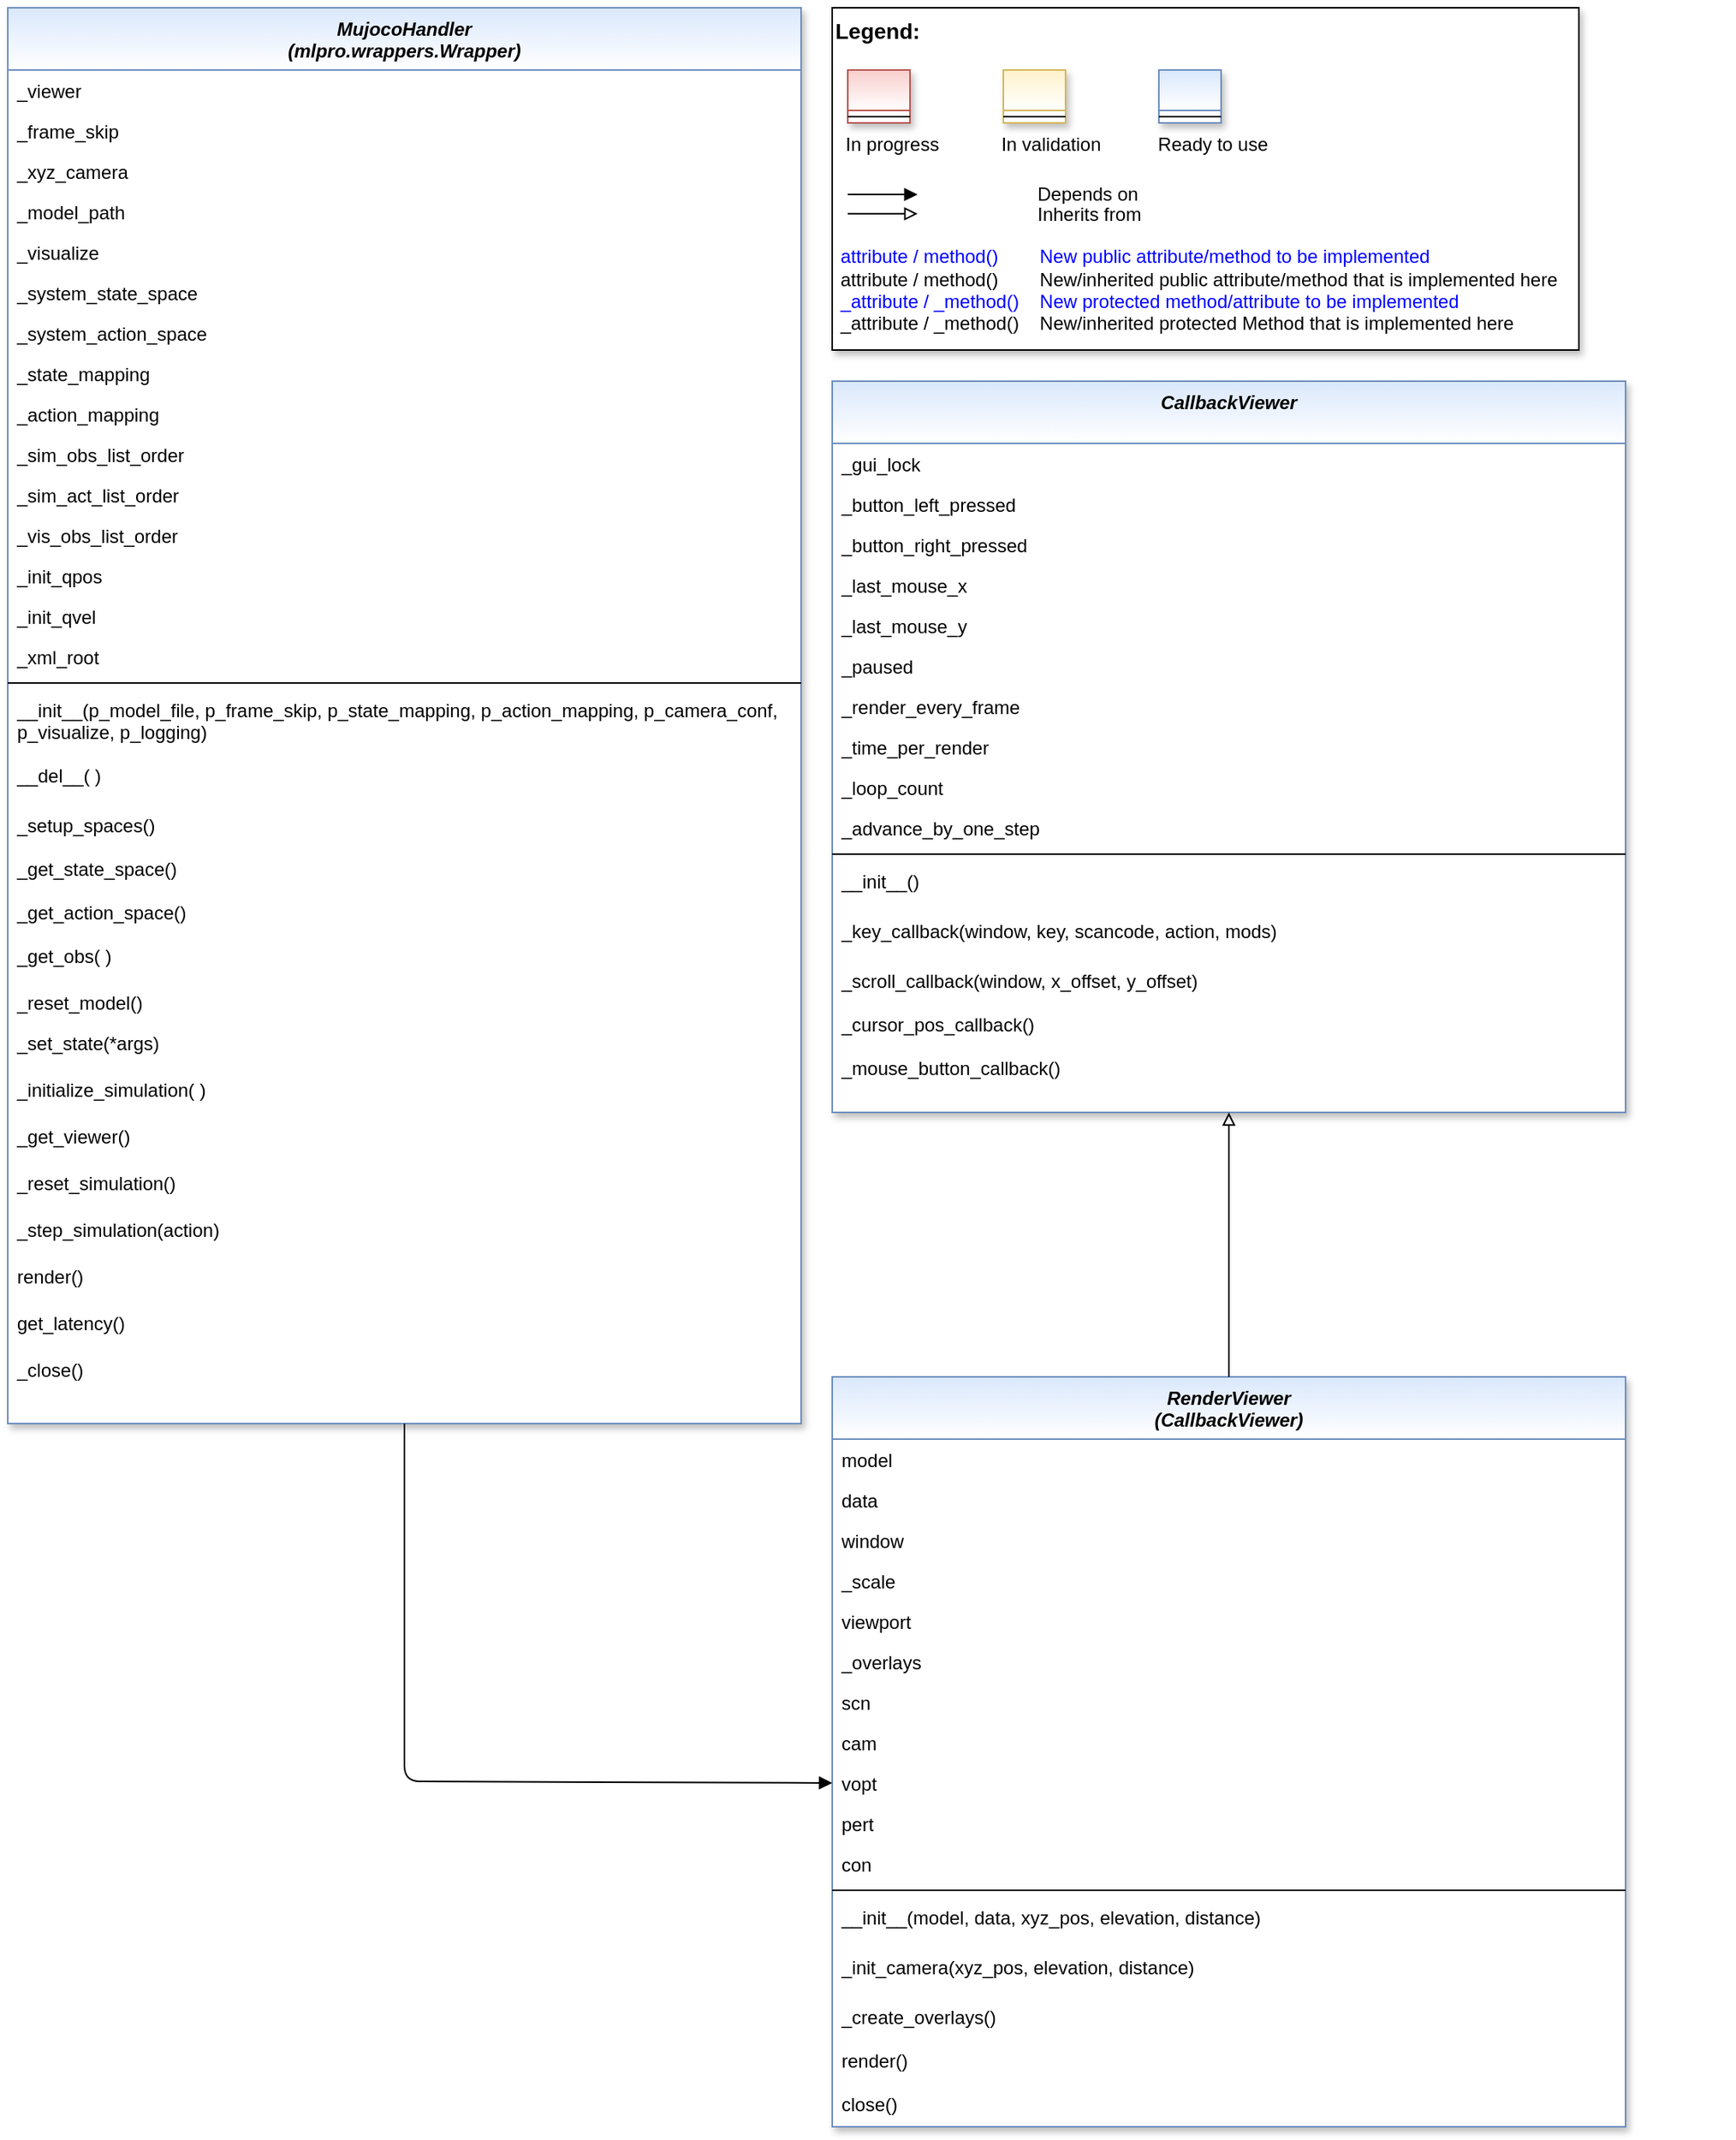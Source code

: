 <mxfile version="24.2.5" type="device">
  <diagram id="C5RBs43oDa-KdzZeNtuy" name="Page-1">
    <mxGraphModel dx="1434" dy="956" grid="1" gridSize="10" guides="1" tooltips="1" connect="1" arrows="1" fold="1" page="1" pageScale="1" pageWidth="2336" pageHeight="1654" math="0" shadow="0">
      <root>
        <mxCell id="WIyWlLk6GJQsqaUBKTNV-0" />
        <mxCell id="WIyWlLk6GJQsqaUBKTNV-1" parent="WIyWlLk6GJQsqaUBKTNV-0" />
        <mxCell id="4z1ZA7iLyQSW-nbc1bQL-4" value="" style="group" parent="WIyWlLk6GJQsqaUBKTNV-1" vertex="1" connectable="0">
          <mxGeometry x="570" y="40" width="580" height="1210" as="geometry" />
        </mxCell>
        <mxCell id="4z1ZA7iLyQSW-nbc1bQL-5" value="&lt;font color=&quot;#000000&quot; size=&quot;1&quot;&gt;&lt;b style=&quot;font-size: 14px&quot;&gt;Legend:&lt;br&gt;&lt;/b&gt;&lt;/font&gt;&lt;br&gt;&lt;br&gt;&lt;br&gt;&lt;font color=&quot;#0000ff&quot; style=&quot;font-size: 6px&quot;&gt;&lt;br&gt;&lt;/font&gt;&lt;span style=&quot;color: rgb(0 , 0 , 0)&quot;&gt;&lt;font style=&quot;font-size: 4px&quot;&gt;&amp;nbsp; &amp;nbsp;&lt;/font&gt;&amp;nbsp;In progress&amp;nbsp; &amp;nbsp; &amp;nbsp; &amp;nbsp; &amp;nbsp; &amp;nbsp; In validation&amp;nbsp; &amp;nbsp; &amp;nbsp; &amp;nbsp; &amp;nbsp; &amp;nbsp;Ready to use&lt;/span&gt;&lt;font color=&quot;#000000&quot;&gt;&amp;nbsp;&lt;br&gt;&lt;/font&gt;&lt;font color=&quot;#0000ff&quot;&gt;&lt;br&gt;&lt;br&gt;&lt;br&gt;&lt;br&gt;&amp;nbsp;attribute / method()&amp;nbsp; &amp;nbsp; &amp;nbsp; &amp;nbsp; New public attribute/method to be implemented&lt;/font&gt;&lt;br&gt;&lt;font color=&quot;#000000&quot;&gt;&amp;nbsp;&lt;/font&gt;&lt;font color=&quot;#000000&quot;&gt;attribute / method()&lt;span&gt;&#x9;&lt;/span&gt;&amp;nbsp; &amp;nbsp; &amp;nbsp; &amp;nbsp;New/inherited public attribute/method that is implemented here&lt;br&gt;&lt;/font&gt;&lt;font color=&quot;#0000ff&quot;&gt;&amp;nbsp;_attribute /&amp;nbsp;&lt;/font&gt;&lt;font color=&quot;#0000ff&quot;&gt;_method()&amp;nbsp; &amp;nbsp; New protected method/attribute to be implemented&lt;/font&gt;&lt;br&gt;&lt;font color=&quot;#000000&quot;&gt;&amp;nbsp;_attribute / _method()&amp;nbsp; &amp;nbsp; New/inherited protected Method that is implemented here&lt;br&gt;&lt;/font&gt;&lt;font color=&quot;#000000&quot;&gt;&lt;br&gt;&lt;br&gt;&lt;br&gt;&lt;br&gt;&lt;br&gt;&lt;/font&gt;" style="text;html=1;align=left;verticalAlign=top;whiteSpace=wrap;rounded=0;fontColor=#006600;strokeColor=#000000;shadow=1;fillColor=#ffffff;" parent="4z1ZA7iLyQSW-nbc1bQL-4" vertex="1">
          <mxGeometry width="480" height="220" as="geometry" />
        </mxCell>
        <mxCell id="4z1ZA7iLyQSW-nbc1bQL-6" value="Depends on" style="endArrow=block;html=1;labelPosition=right;verticalLabelPosition=middle;align=left;verticalAlign=middle;endFill=1;fontSize=12;" parent="4z1ZA7iLyQSW-nbc1bQL-4" edge="1">
          <mxGeometry x="-1590" y="-2180" width="50" height="50" as="geometry">
            <mxPoint x="10.0" y="120.003" as="sourcePoint" />
            <mxPoint x="54.848" y="120.003" as="targetPoint" />
            <mxPoint x="98" as="offset" />
            <Array as="points">
              <mxPoint x="30" y="120" />
            </Array>
          </mxGeometry>
        </mxCell>
        <mxCell id="4z1ZA7iLyQSW-nbc1bQL-7" value="Inherits from" style="endArrow=block;html=1;labelPosition=right;verticalLabelPosition=middle;align=left;verticalAlign=middle;endFill=0;fontSize=12;" parent="4z1ZA7iLyQSW-nbc1bQL-4" edge="1">
          <mxGeometry x="-1590" y="-2180" width="50" height="50" as="geometry">
            <mxPoint x="10.0" y="132.385" as="sourcePoint" />
            <mxPoint x="54.848" y="132.385" as="targetPoint" />
            <mxPoint x="98" y="1" as="offset" />
          </mxGeometry>
        </mxCell>
        <mxCell id="4z1ZA7iLyQSW-nbc1bQL-8" value="" style="swimlane;fontStyle=3;align=center;verticalAlign=top;childLayout=stackLayout;horizontal=1;startSize=26;horizontalStack=0;resizeParent=1;resizeLast=0;collapsible=1;marginBottom=0;rounded=0;shadow=1;strokeWidth=1;fillColor=#f8cecc;strokeColor=#b85450;gradientColor=#ffffff;swimlaneFillColor=#ffffff;" parent="4z1ZA7iLyQSW-nbc1bQL-4" vertex="1">
          <mxGeometry x="10" y="40" width="40" height="34" as="geometry">
            <mxRectangle x="230" y="140" width="160" height="26" as="alternateBounds" />
          </mxGeometry>
        </mxCell>
        <mxCell id="4z1ZA7iLyQSW-nbc1bQL-9" value="" style="line;html=1;strokeWidth=1;align=left;verticalAlign=middle;spacingTop=-1;spacingLeft=3;spacingRight=3;rotatable=0;labelPosition=right;points=[];portConstraint=eastwest;" parent="4z1ZA7iLyQSW-nbc1bQL-8" vertex="1">
          <mxGeometry y="26" width="40" height="8" as="geometry" />
        </mxCell>
        <mxCell id="4z1ZA7iLyQSW-nbc1bQL-10" value="" style="swimlane;fontStyle=3;align=center;verticalAlign=top;childLayout=stackLayout;horizontal=1;startSize=26;horizontalStack=0;resizeParent=1;resizeLast=0;collapsible=1;marginBottom=0;rounded=0;shadow=1;strokeWidth=1;fillColor=#fff2cc;strokeColor=#d6b656;gradientColor=#ffffff;swimlaneFillColor=#ffffff;" parent="4z1ZA7iLyQSW-nbc1bQL-4" vertex="1">
          <mxGeometry x="110" y="40" width="40" height="34" as="geometry">
            <mxRectangle x="230" y="140" width="160" height="26" as="alternateBounds" />
          </mxGeometry>
        </mxCell>
        <mxCell id="4z1ZA7iLyQSW-nbc1bQL-11" value="" style="line;html=1;strokeWidth=1;align=left;verticalAlign=middle;spacingTop=-1;spacingLeft=3;spacingRight=3;rotatable=0;labelPosition=right;points=[];portConstraint=eastwest;" parent="4z1ZA7iLyQSW-nbc1bQL-10" vertex="1">
          <mxGeometry y="26" width="40" height="8" as="geometry" />
        </mxCell>
        <mxCell id="4z1ZA7iLyQSW-nbc1bQL-12" value="" style="swimlane;fontStyle=3;align=center;verticalAlign=top;childLayout=stackLayout;horizontal=1;startSize=26;horizontalStack=0;resizeParent=1;resizeLast=0;collapsible=1;marginBottom=0;rounded=0;shadow=1;strokeWidth=1;fillColor=#dae8fc;strokeColor=#6c8ebf;gradientColor=#ffffff;swimlaneFillColor=#ffffff;" parent="4z1ZA7iLyQSW-nbc1bQL-4" vertex="1">
          <mxGeometry x="210" y="40" width="40" height="34" as="geometry">
            <mxRectangle x="230" y="140" width="160" height="26" as="alternateBounds" />
          </mxGeometry>
        </mxCell>
        <mxCell id="4z1ZA7iLyQSW-nbc1bQL-13" value="" style="line;html=1;strokeWidth=1;align=left;verticalAlign=middle;spacingTop=-1;spacingLeft=3;spacingRight=3;rotatable=0;labelPosition=right;points=[];portConstraint=eastwest;" parent="4z1ZA7iLyQSW-nbc1bQL-12" vertex="1">
          <mxGeometry y="26" width="40" height="8" as="geometry" />
        </mxCell>
        <mxCell id="g6Ti5dY4JurEEVjc2-iP-4" value="CallbackViewer" style="swimlane;fontStyle=3;align=center;verticalAlign=top;childLayout=stackLayout;horizontal=1;startSize=40;horizontalStack=0;resizeParent=1;resizeLast=0;collapsible=1;marginBottom=0;rounded=0;shadow=1;strokeWidth=1;fillColor=#dae8fc;strokeColor=#6c8ebf;gradientColor=#ffffff;swimlaneFillColor=#ffffff;" parent="4z1ZA7iLyQSW-nbc1bQL-4" vertex="1">
          <mxGeometry y="240" width="510" height="470" as="geometry">
            <mxRectangle x="230" y="140" width="160" height="26" as="alternateBounds" />
          </mxGeometry>
        </mxCell>
        <mxCell id="g6Ti5dY4JurEEVjc2-iP-5" value="_gui_lock" style="text;align=left;verticalAlign=top;spacingLeft=4;spacingRight=4;overflow=hidden;rotatable=0;points=[[0,0.5],[1,0.5]];portConstraint=eastwest;" parent="g6Ti5dY4JurEEVjc2-iP-4" vertex="1">
          <mxGeometry y="40" width="510" height="26" as="geometry" />
        </mxCell>
        <mxCell id="g6Ti5dY4JurEEVjc2-iP-6" value="_button_left_pressed" style="text;align=left;verticalAlign=top;spacingLeft=4;spacingRight=4;overflow=hidden;rotatable=0;points=[[0,0.5],[1,0.5]];portConstraint=eastwest;" parent="g6Ti5dY4JurEEVjc2-iP-4" vertex="1">
          <mxGeometry y="66" width="510" height="26" as="geometry" />
        </mxCell>
        <mxCell id="g6Ti5dY4JurEEVjc2-iP-7" value="_button_right_pressed" style="text;align=left;verticalAlign=top;spacingLeft=4;spacingRight=4;overflow=hidden;rotatable=0;points=[[0,0.5],[1,0.5]];portConstraint=eastwest;" parent="g6Ti5dY4JurEEVjc2-iP-4" vertex="1">
          <mxGeometry y="92" width="510" height="26" as="geometry" />
        </mxCell>
        <mxCell id="g6Ti5dY4JurEEVjc2-iP-8" value="_last_mouse_x" style="text;align=left;verticalAlign=top;spacingLeft=4;spacingRight=4;overflow=hidden;rotatable=0;points=[[0,0.5],[1,0.5]];portConstraint=eastwest;" parent="g6Ti5dY4JurEEVjc2-iP-4" vertex="1">
          <mxGeometry y="118" width="510" height="26" as="geometry" />
        </mxCell>
        <mxCell id="g6Ti5dY4JurEEVjc2-iP-9" value="_last_mouse_y" style="text;align=left;verticalAlign=top;spacingLeft=4;spacingRight=4;overflow=hidden;rotatable=0;points=[[0,0.5],[1,0.5]];portConstraint=eastwest;" parent="g6Ti5dY4JurEEVjc2-iP-4" vertex="1">
          <mxGeometry y="144" width="510" height="26" as="geometry" />
        </mxCell>
        <mxCell id="g6Ti5dY4JurEEVjc2-iP-10" value="_paused" style="text;align=left;verticalAlign=top;spacingLeft=4;spacingRight=4;overflow=hidden;rotatable=0;points=[[0,0.5],[1,0.5]];portConstraint=eastwest;" parent="g6Ti5dY4JurEEVjc2-iP-4" vertex="1">
          <mxGeometry y="170" width="510" height="26" as="geometry" />
        </mxCell>
        <mxCell id="g6Ti5dY4JurEEVjc2-iP-11" value="_render_every_frame" style="text;align=left;verticalAlign=top;spacingLeft=4;spacingRight=4;overflow=hidden;rotatable=0;points=[[0,0.5],[1,0.5]];portConstraint=eastwest;" parent="g6Ti5dY4JurEEVjc2-iP-4" vertex="1">
          <mxGeometry y="196" width="510" height="26" as="geometry" />
        </mxCell>
        <mxCell id="g6Ti5dY4JurEEVjc2-iP-12" value="_time_per_render" style="text;align=left;verticalAlign=top;spacingLeft=4;spacingRight=4;overflow=hidden;rotatable=0;points=[[0,0.5],[1,0.5]];portConstraint=eastwest;" parent="g6Ti5dY4JurEEVjc2-iP-4" vertex="1">
          <mxGeometry y="222" width="510" height="26" as="geometry" />
        </mxCell>
        <mxCell id="g6Ti5dY4JurEEVjc2-iP-13" value="_loop_count" style="text;align=left;verticalAlign=top;spacingLeft=4;spacingRight=4;overflow=hidden;rotatable=0;points=[[0,0.5],[1,0.5]];portConstraint=eastwest;" parent="g6Ti5dY4JurEEVjc2-iP-4" vertex="1">
          <mxGeometry y="248" width="510" height="26" as="geometry" />
        </mxCell>
        <mxCell id="g6Ti5dY4JurEEVjc2-iP-14" value="_advance_by_one_step" style="text;align=left;verticalAlign=top;spacingLeft=4;spacingRight=4;overflow=hidden;rotatable=0;points=[[0,0.5],[1,0.5]];portConstraint=eastwest;" parent="g6Ti5dY4JurEEVjc2-iP-4" vertex="1">
          <mxGeometry y="274" width="510" height="26" as="geometry" />
        </mxCell>
        <mxCell id="g6Ti5dY4JurEEVjc2-iP-20" value="" style="line;html=1;strokeWidth=1;align=left;verticalAlign=middle;spacingTop=-1;spacingLeft=3;spacingRight=3;rotatable=0;labelPosition=right;points=[];portConstraint=eastwest;" parent="g6Ti5dY4JurEEVjc2-iP-4" vertex="1">
          <mxGeometry y="300" width="510" height="8" as="geometry" />
        </mxCell>
        <mxCell id="g6Ti5dY4JurEEVjc2-iP-21" value="__init__()" style="text;align=left;verticalAlign=top;spacingLeft=4;spacingRight=4;overflow=hidden;rotatable=0;points=[[0,0.5],[1,0.5]];portConstraint=eastwest;" parent="g6Ti5dY4JurEEVjc2-iP-4" vertex="1">
          <mxGeometry y="308" width="510" height="32" as="geometry" />
        </mxCell>
        <mxCell id="g6Ti5dY4JurEEVjc2-iP-22" value="_key_callback(window, key, scancode, action, mods)" style="text;align=left;verticalAlign=top;spacingLeft=4;spacingRight=4;overflow=hidden;rotatable=0;points=[[0,0.5],[1,0.5]];portConstraint=eastwest;" parent="g6Ti5dY4JurEEVjc2-iP-4" vertex="1">
          <mxGeometry y="340" width="510" height="32" as="geometry" />
        </mxCell>
        <mxCell id="g6Ti5dY4JurEEVjc2-iP-23" value="_scroll_callback(window, x_offset, y_offset)" style="text;align=left;verticalAlign=top;spacingLeft=4;spacingRight=4;overflow=hidden;rotatable=0;points=[[0,0.5],[1,0.5]];portConstraint=eastwest;" parent="g6Ti5dY4JurEEVjc2-iP-4" vertex="1">
          <mxGeometry y="372" width="510" height="28" as="geometry" />
        </mxCell>
        <mxCell id="g6Ti5dY4JurEEVjc2-iP-24" value="_cursor_pos_callback()" style="text;align=left;verticalAlign=top;spacingLeft=4;spacingRight=4;overflow=hidden;rotatable=0;points=[[0,0.5],[1,0.5]];portConstraint=eastwest;" parent="g6Ti5dY4JurEEVjc2-iP-4" vertex="1">
          <mxGeometry y="400" width="510" height="28" as="geometry" />
        </mxCell>
        <mxCell id="g6Ti5dY4JurEEVjc2-iP-25" value="_mouse_button_callback()" style="text;align=left;verticalAlign=top;spacingLeft=4;spacingRight=4;overflow=hidden;rotatable=0;points=[[0,0.5],[1,0.5]];portConstraint=eastwest;" parent="g6Ti5dY4JurEEVjc2-iP-4" vertex="1">
          <mxGeometry y="428" width="510" height="28" as="geometry" />
        </mxCell>
        <mxCell id="g6Ti5dY4JurEEVjc2-iP-36" value="RenderViewer&#xa;(CallbackViewer)" style="swimlane;fontStyle=3;align=center;verticalAlign=top;childLayout=stackLayout;horizontal=1;startSize=40;horizontalStack=0;resizeParent=1;resizeLast=0;collapsible=1;marginBottom=0;rounded=0;shadow=1;strokeWidth=1;fillColor=#dae8fc;strokeColor=#6c8ebf;gradientColor=#ffffff;swimlaneFillColor=#ffffff;" parent="4z1ZA7iLyQSW-nbc1bQL-4" vertex="1">
          <mxGeometry y="880" width="510" height="482" as="geometry">
            <mxRectangle x="230" y="140" width="160" height="26" as="alternateBounds" />
          </mxGeometry>
        </mxCell>
        <mxCell id="g6Ti5dY4JurEEVjc2-iP-37" value="model" style="text;align=left;verticalAlign=top;spacingLeft=4;spacingRight=4;overflow=hidden;rotatable=0;points=[[0,0.5],[1,0.5]];portConstraint=eastwest;" parent="g6Ti5dY4JurEEVjc2-iP-36" vertex="1">
          <mxGeometry y="40" width="510" height="26" as="geometry" />
        </mxCell>
        <mxCell id="g6Ti5dY4JurEEVjc2-iP-38" value="data" style="text;align=left;verticalAlign=top;spacingLeft=4;spacingRight=4;overflow=hidden;rotatable=0;points=[[0,0.5],[1,0.5]];portConstraint=eastwest;" parent="g6Ti5dY4JurEEVjc2-iP-36" vertex="1">
          <mxGeometry y="66" width="510" height="26" as="geometry" />
        </mxCell>
        <mxCell id="g6Ti5dY4JurEEVjc2-iP-39" value="window" style="text;align=left;verticalAlign=top;spacingLeft=4;spacingRight=4;overflow=hidden;rotatable=0;points=[[0,0.5],[1,0.5]];portConstraint=eastwest;" parent="g6Ti5dY4JurEEVjc2-iP-36" vertex="1">
          <mxGeometry y="92" width="510" height="26" as="geometry" />
        </mxCell>
        <mxCell id="g6Ti5dY4JurEEVjc2-iP-40" value="_scale" style="text;align=left;verticalAlign=top;spacingLeft=4;spacingRight=4;overflow=hidden;rotatable=0;points=[[0,0.5],[1,0.5]];portConstraint=eastwest;" parent="g6Ti5dY4JurEEVjc2-iP-36" vertex="1">
          <mxGeometry y="118" width="510" height="26" as="geometry" />
        </mxCell>
        <mxCell id="g6Ti5dY4JurEEVjc2-iP-41" value="viewport" style="text;align=left;verticalAlign=top;spacingLeft=4;spacingRight=4;overflow=hidden;rotatable=0;points=[[0,0.5],[1,0.5]];portConstraint=eastwest;" parent="g6Ti5dY4JurEEVjc2-iP-36" vertex="1">
          <mxGeometry y="144" width="510" height="26" as="geometry" />
        </mxCell>
        <mxCell id="g6Ti5dY4JurEEVjc2-iP-42" value="_overlays" style="text;align=left;verticalAlign=top;spacingLeft=4;spacingRight=4;overflow=hidden;rotatable=0;points=[[0,0.5],[1,0.5]];portConstraint=eastwest;" parent="g6Ti5dY4JurEEVjc2-iP-36" vertex="1">
          <mxGeometry y="170" width="510" height="26" as="geometry" />
        </mxCell>
        <mxCell id="g6Ti5dY4JurEEVjc2-iP-43" value="scn" style="text;align=left;verticalAlign=top;spacingLeft=4;spacingRight=4;overflow=hidden;rotatable=0;points=[[0,0.5],[1,0.5]];portConstraint=eastwest;" parent="g6Ti5dY4JurEEVjc2-iP-36" vertex="1">
          <mxGeometry y="196" width="510" height="26" as="geometry" />
        </mxCell>
        <mxCell id="g6Ti5dY4JurEEVjc2-iP-44" value="cam" style="text;align=left;verticalAlign=top;spacingLeft=4;spacingRight=4;overflow=hidden;rotatable=0;points=[[0,0.5],[1,0.5]];portConstraint=eastwest;" parent="g6Ti5dY4JurEEVjc2-iP-36" vertex="1">
          <mxGeometry y="222" width="510" height="26" as="geometry" />
        </mxCell>
        <mxCell id="g6Ti5dY4JurEEVjc2-iP-45" value="vopt" style="text;align=left;verticalAlign=top;spacingLeft=4;spacingRight=4;overflow=hidden;rotatable=0;points=[[0,0.5],[1,0.5]];portConstraint=eastwest;" parent="g6Ti5dY4JurEEVjc2-iP-36" vertex="1">
          <mxGeometry y="248" width="510" height="26" as="geometry" />
        </mxCell>
        <mxCell id="g6Ti5dY4JurEEVjc2-iP-46" value="pert" style="text;align=left;verticalAlign=top;spacingLeft=4;spacingRight=4;overflow=hidden;rotatable=0;points=[[0,0.5],[1,0.5]];portConstraint=eastwest;" parent="g6Ti5dY4JurEEVjc2-iP-36" vertex="1">
          <mxGeometry y="274" width="510" height="26" as="geometry" />
        </mxCell>
        <mxCell id="g6Ti5dY4JurEEVjc2-iP-56" value="con" style="text;align=left;verticalAlign=top;spacingLeft=4;spacingRight=4;overflow=hidden;rotatable=0;points=[[0,0.5],[1,0.5]];portConstraint=eastwest;" parent="g6Ti5dY4JurEEVjc2-iP-36" vertex="1">
          <mxGeometry y="300" width="510" height="26" as="geometry" />
        </mxCell>
        <mxCell id="g6Ti5dY4JurEEVjc2-iP-47" value="" style="line;html=1;strokeWidth=1;align=left;verticalAlign=middle;spacingTop=-1;spacingLeft=3;spacingRight=3;rotatable=0;labelPosition=right;points=[];portConstraint=eastwest;" parent="g6Ti5dY4JurEEVjc2-iP-36" vertex="1">
          <mxGeometry y="326" width="510" height="8" as="geometry" />
        </mxCell>
        <mxCell id="g6Ti5dY4JurEEVjc2-iP-48" value="__init__(model, data, xyz_pos, elevation, distance)" style="text;align=left;verticalAlign=top;spacingLeft=4;spacingRight=4;overflow=hidden;rotatable=0;points=[[0,0.5],[1,0.5]];portConstraint=eastwest;" parent="g6Ti5dY4JurEEVjc2-iP-36" vertex="1">
          <mxGeometry y="334" width="510" height="32" as="geometry" />
        </mxCell>
        <mxCell id="g6Ti5dY4JurEEVjc2-iP-49" value="_init_camera(xyz_pos, elevation, distance)" style="text;align=left;verticalAlign=top;spacingLeft=4;spacingRight=4;overflow=hidden;rotatable=0;points=[[0,0.5],[1,0.5]];portConstraint=eastwest;" parent="g6Ti5dY4JurEEVjc2-iP-36" vertex="1">
          <mxGeometry y="366" width="510" height="32" as="geometry" />
        </mxCell>
        <mxCell id="g6Ti5dY4JurEEVjc2-iP-50" value="_create_overlays()" style="text;align=left;verticalAlign=top;spacingLeft=4;spacingRight=4;overflow=hidden;rotatable=0;points=[[0,0.5],[1,0.5]];portConstraint=eastwest;" parent="g6Ti5dY4JurEEVjc2-iP-36" vertex="1">
          <mxGeometry y="398" width="510" height="28" as="geometry" />
        </mxCell>
        <mxCell id="g6Ti5dY4JurEEVjc2-iP-51" value="render()" style="text;align=left;verticalAlign=top;spacingLeft=4;spacingRight=4;overflow=hidden;rotatable=0;points=[[0,0.5],[1,0.5]];portConstraint=eastwest;" parent="g6Ti5dY4JurEEVjc2-iP-36" vertex="1">
          <mxGeometry y="426" width="510" height="28" as="geometry" />
        </mxCell>
        <mxCell id="g6Ti5dY4JurEEVjc2-iP-52" value="close()" style="text;align=left;verticalAlign=top;spacingLeft=4;spacingRight=4;overflow=hidden;rotatable=0;points=[[0,0.5],[1,0.5]];portConstraint=eastwest;" parent="g6Ti5dY4JurEEVjc2-iP-36" vertex="1">
          <mxGeometry y="454" width="510" height="28" as="geometry" />
        </mxCell>
        <mxCell id="g6Ti5dY4JurEEVjc2-iP-53" value="" style="endArrow=block;html=1;labelPosition=right;verticalLabelPosition=middle;align=left;verticalAlign=middle;endFill=0;fontSize=12;exitX=0.5;exitY=0;exitDx=0;exitDy=0;entryX=0.5;entryY=1;entryDx=0;entryDy=0;" parent="4z1ZA7iLyQSW-nbc1bQL-4" source="g6Ti5dY4JurEEVjc2-iP-36" target="g6Ti5dY4JurEEVjc2-iP-4" edge="1">
          <mxGeometry x="-2110" y="-1672.38" width="50" height="50" as="geometry">
            <mxPoint x="60.0" y="680.005" as="sourcePoint" />
            <mxPoint x="104.848" y="680.005" as="targetPoint" />
            <mxPoint x="98" y="1" as="offset" />
          </mxGeometry>
        </mxCell>
        <mxCell id="8Bql8sEZpNtFhGfMVDqr-1" value="MujocoHandler&#xa;(mlpro.wrappers.Wrapper)" style="swimlane;fontStyle=3;align=center;verticalAlign=top;childLayout=stackLayout;horizontal=1;startSize=40;horizontalStack=0;resizeParent=1;resizeLast=0;collapsible=1;marginBottom=0;rounded=0;shadow=1;strokeWidth=1;fillColor=#dae8fc;strokeColor=#6c8ebf;gradientColor=#ffffff;swimlaneFillColor=#ffffff;" parent="WIyWlLk6GJQsqaUBKTNV-1" vertex="1">
          <mxGeometry x="40" y="40" width="510" height="910" as="geometry">
            <mxRectangle x="230" y="140" width="160" height="26" as="alternateBounds" />
          </mxGeometry>
        </mxCell>
        <mxCell id="8Bql8sEZpNtFhGfMVDqr-2" value="_viewer" style="text;align=left;verticalAlign=top;spacingLeft=4;spacingRight=4;overflow=hidden;rotatable=0;points=[[0,0.5],[1,0.5]];portConstraint=eastwest;" parent="8Bql8sEZpNtFhGfMVDqr-1" vertex="1">
          <mxGeometry y="40" width="510" height="26" as="geometry" />
        </mxCell>
        <mxCell id="8Bql8sEZpNtFhGfMVDqr-30" value="_frame_skip" style="text;align=left;verticalAlign=top;spacingLeft=4;spacingRight=4;overflow=hidden;rotatable=0;points=[[0,0.5],[1,0.5]];portConstraint=eastwest;" parent="8Bql8sEZpNtFhGfMVDqr-1" vertex="1">
          <mxGeometry y="66" width="510" height="26" as="geometry" />
        </mxCell>
        <mxCell id="8Bql8sEZpNtFhGfMVDqr-36" value="_xyz_camera" style="text;align=left;verticalAlign=top;spacingLeft=4;spacingRight=4;overflow=hidden;rotatable=0;points=[[0,0.5],[1,0.5]];portConstraint=eastwest;" parent="8Bql8sEZpNtFhGfMVDqr-1" vertex="1">
          <mxGeometry y="92" width="510" height="26" as="geometry" />
        </mxCell>
        <mxCell id="8Bql8sEZpNtFhGfMVDqr-35" value="_model_path" style="text;align=left;verticalAlign=top;spacingLeft=4;spacingRight=4;overflow=hidden;rotatable=0;points=[[0,0.5],[1,0.5]];portConstraint=eastwest;" parent="8Bql8sEZpNtFhGfMVDqr-1" vertex="1">
          <mxGeometry y="118" width="510" height="26" as="geometry" />
        </mxCell>
        <mxCell id="8Bql8sEZpNtFhGfMVDqr-31" value="_visualize" style="text;align=left;verticalAlign=top;spacingLeft=4;spacingRight=4;overflow=hidden;rotatable=0;points=[[0,0.5],[1,0.5]];portConstraint=eastwest;" parent="8Bql8sEZpNtFhGfMVDqr-1" vertex="1">
          <mxGeometry y="144" width="510" height="26" as="geometry" />
        </mxCell>
        <mxCell id="8Bql8sEZpNtFhGfMVDqr-34" value="_system_state_space" style="text;align=left;verticalAlign=top;spacingLeft=4;spacingRight=4;overflow=hidden;rotatable=0;points=[[0,0.5],[1,0.5]];portConstraint=eastwest;" parent="8Bql8sEZpNtFhGfMVDqr-1" vertex="1">
          <mxGeometry y="170" width="510" height="26" as="geometry" />
        </mxCell>
        <mxCell id="o2j4AXCc3QXGywzKQ94P-0" value="_system_action_space" style="text;align=left;verticalAlign=top;spacingLeft=4;spacingRight=4;overflow=hidden;rotatable=0;points=[[0,0.5],[1,0.5]];portConstraint=eastwest;" parent="8Bql8sEZpNtFhGfMVDqr-1" vertex="1">
          <mxGeometry y="196" width="510" height="26" as="geometry" />
        </mxCell>
        <mxCell id="8Bql8sEZpNtFhGfMVDqr-33" value="_state_mapping" style="text;align=left;verticalAlign=top;spacingLeft=4;spacingRight=4;overflow=hidden;rotatable=0;points=[[0,0.5],[1,0.5]];portConstraint=eastwest;" parent="8Bql8sEZpNtFhGfMVDqr-1" vertex="1">
          <mxGeometry y="222" width="510" height="26" as="geometry" />
        </mxCell>
        <mxCell id="o2j4AXCc3QXGywzKQ94P-1" value="_action_mapping" style="text;align=left;verticalAlign=top;spacingLeft=4;spacingRight=4;overflow=hidden;rotatable=0;points=[[0,0.5],[1,0.5]];portConstraint=eastwest;" parent="8Bql8sEZpNtFhGfMVDqr-1" vertex="1">
          <mxGeometry y="248" width="510" height="26" as="geometry" />
        </mxCell>
        <mxCell id="8Bql8sEZpNtFhGfMVDqr-40" value="_sim_obs_list_order" style="text;align=left;verticalAlign=top;spacingLeft=4;spacingRight=4;overflow=hidden;rotatable=0;points=[[0,0.5],[1,0.5]];portConstraint=eastwest;" parent="8Bql8sEZpNtFhGfMVDqr-1" vertex="1">
          <mxGeometry y="274" width="510" height="26" as="geometry" />
        </mxCell>
        <mxCell id="o2j4AXCc3QXGywzKQ94P-2" value="_sim_act_list_order" style="text;align=left;verticalAlign=top;spacingLeft=4;spacingRight=4;overflow=hidden;rotatable=0;points=[[0,0.5],[1,0.5]];portConstraint=eastwest;" parent="8Bql8sEZpNtFhGfMVDqr-1" vertex="1">
          <mxGeometry y="300" width="510" height="26" as="geometry" />
        </mxCell>
        <mxCell id="8Bql8sEZpNtFhGfMVDqr-39" value="_vis_obs_list_order" style="text;align=left;verticalAlign=top;spacingLeft=4;spacingRight=4;overflow=hidden;rotatable=0;points=[[0,0.5],[1,0.5]];portConstraint=eastwest;" parent="8Bql8sEZpNtFhGfMVDqr-1" vertex="1">
          <mxGeometry y="326" width="510" height="26" as="geometry" />
        </mxCell>
        <mxCell id="8Bql8sEZpNtFhGfMVDqr-38" value="_init_qpos" style="text;align=left;verticalAlign=top;spacingLeft=4;spacingRight=4;overflow=hidden;rotatable=0;points=[[0,0.5],[1,0.5]];portConstraint=eastwest;" parent="8Bql8sEZpNtFhGfMVDqr-1" vertex="1">
          <mxGeometry y="352" width="510" height="26" as="geometry" />
        </mxCell>
        <mxCell id="8Bql8sEZpNtFhGfMVDqr-37" value="_init_qvel" style="text;align=left;verticalAlign=top;spacingLeft=4;spacingRight=4;overflow=hidden;rotatable=0;points=[[0,0.5],[1,0.5]];portConstraint=eastwest;" parent="8Bql8sEZpNtFhGfMVDqr-1" vertex="1">
          <mxGeometry y="378" width="510" height="26" as="geometry" />
        </mxCell>
        <mxCell id="g6Ti5dY4JurEEVjc2-iP-3" value="_xml_root" style="text;align=left;verticalAlign=top;spacingLeft=4;spacingRight=4;overflow=hidden;rotatable=0;points=[[0,0.5],[1,0.5]];portConstraint=eastwest;" parent="8Bql8sEZpNtFhGfMVDqr-1" vertex="1">
          <mxGeometry y="404" width="510" height="26" as="geometry" />
        </mxCell>
        <mxCell id="8Bql8sEZpNtFhGfMVDqr-9" value="" style="line;html=1;strokeWidth=1;align=left;verticalAlign=middle;spacingTop=-1;spacingLeft=3;spacingRight=3;rotatable=0;labelPosition=right;points=[];portConstraint=eastwest;" parent="8Bql8sEZpNtFhGfMVDqr-1" vertex="1">
          <mxGeometry y="430" width="510" height="8" as="geometry" />
        </mxCell>
        <mxCell id="8Bql8sEZpNtFhGfMVDqr-27" value="__init__(p_model_file, p_frame_skip, p_state_mapping, p_action_mapping, p_camera_conf, &#xa;p_visualize, p_logging)" style="text;align=left;verticalAlign=top;spacingLeft=4;spacingRight=4;overflow=hidden;rotatable=0;points=[[0,0.5],[1,0.5]];portConstraint=eastwest;" parent="8Bql8sEZpNtFhGfMVDqr-1" vertex="1">
          <mxGeometry y="438" width="510" height="42" as="geometry" />
        </mxCell>
        <mxCell id="8Bql8sEZpNtFhGfMVDqr-12" value="__del__( )" style="text;align=left;verticalAlign=top;spacingLeft=4;spacingRight=4;overflow=hidden;rotatable=0;points=[[0,0.5],[1,0.5]];portConstraint=eastwest;" parent="8Bql8sEZpNtFhGfMVDqr-1" vertex="1">
          <mxGeometry y="480" width="510" height="32" as="geometry" />
        </mxCell>
        <mxCell id="g6Ti5dY4JurEEVjc2-iP-1" value="_setup_spaces()" style="text;align=left;verticalAlign=top;spacingLeft=4;spacingRight=4;overflow=hidden;rotatable=0;points=[[0,0.5],[1,0.5]];portConstraint=eastwest;" parent="8Bql8sEZpNtFhGfMVDqr-1" vertex="1">
          <mxGeometry y="512" width="510" height="28" as="geometry" />
        </mxCell>
        <mxCell id="g6Ti5dY4JurEEVjc2-iP-0" value="_get_state_space()" style="text;align=left;verticalAlign=top;spacingLeft=4;spacingRight=4;overflow=hidden;rotatable=0;points=[[0,0.5],[1,0.5]];portConstraint=eastwest;" parent="8Bql8sEZpNtFhGfMVDqr-1" vertex="1">
          <mxGeometry y="540" width="510" height="28" as="geometry" />
        </mxCell>
        <mxCell id="8Bql8sEZpNtFhGfMVDqr-22" value="_get_action_space()" style="text;align=left;verticalAlign=top;spacingLeft=4;spacingRight=4;overflow=hidden;rotatable=0;points=[[0,0.5],[1,0.5]];portConstraint=eastwest;" parent="8Bql8sEZpNtFhGfMVDqr-1" vertex="1">
          <mxGeometry y="568" width="510" height="28" as="geometry" />
        </mxCell>
        <mxCell id="8Bql8sEZpNtFhGfMVDqr-14" value="_get_obs( )" style="text;align=left;verticalAlign=top;spacingLeft=4;spacingRight=4;overflow=hidden;rotatable=0;points=[[0,0.5],[1,0.5]];portConstraint=eastwest;fontColor=#000000;" parent="8Bql8sEZpNtFhGfMVDqr-1" vertex="1">
          <mxGeometry y="596" width="510" height="30" as="geometry" />
        </mxCell>
        <mxCell id="8Bql8sEZpNtFhGfMVDqr-15" value="_reset_model()" style="text;align=left;verticalAlign=top;spacingLeft=4;spacingRight=4;overflow=hidden;rotatable=0;points=[[0,0.5],[1,0.5]];portConstraint=eastwest;fontColor=#000000;" parent="8Bql8sEZpNtFhGfMVDqr-1" vertex="1">
          <mxGeometry y="626" width="510" height="26" as="geometry" />
        </mxCell>
        <mxCell id="8Bql8sEZpNtFhGfMVDqr-25" value="_set_state(*args)" style="text;align=left;verticalAlign=top;spacingLeft=4;spacingRight=4;overflow=hidden;rotatable=0;points=[[0,0.5],[1,0.5]];portConstraint=eastwest;" parent="8Bql8sEZpNtFhGfMVDqr-1" vertex="1">
          <mxGeometry y="652" width="510" height="30" as="geometry" />
        </mxCell>
        <mxCell id="8Bql8sEZpNtFhGfMVDqr-18" value="_initialize_simulation( )" style="text;align=left;verticalAlign=top;spacingLeft=4;spacingRight=4;overflow=hidden;rotatable=0;points=[[0,0.5],[1,0.5]];portConstraint=eastwest;" parent="8Bql8sEZpNtFhGfMVDqr-1" vertex="1">
          <mxGeometry y="682" width="510" height="30" as="geometry" />
        </mxCell>
        <mxCell id="8Bql8sEZpNtFhGfMVDqr-17" value="_get_viewer()" style="text;align=left;verticalAlign=top;spacingLeft=4;spacingRight=4;overflow=hidden;rotatable=0;points=[[0,0.5],[1,0.5]];portConstraint=eastwest;" parent="8Bql8sEZpNtFhGfMVDqr-1" vertex="1">
          <mxGeometry y="712" width="510" height="30" as="geometry" />
        </mxCell>
        <mxCell id="8Bql8sEZpNtFhGfMVDqr-21" value="_reset_simulation()" style="text;align=left;verticalAlign=top;spacingLeft=4;spacingRight=4;overflow=hidden;rotatable=0;points=[[0,0.5],[1,0.5]];portConstraint=eastwest;" parent="8Bql8sEZpNtFhGfMVDqr-1" vertex="1">
          <mxGeometry y="742" width="510" height="30" as="geometry" />
        </mxCell>
        <mxCell id="8Bql8sEZpNtFhGfMVDqr-24" value="_step_simulation(action)" style="text;align=left;verticalAlign=top;spacingLeft=4;spacingRight=4;overflow=hidden;rotatable=0;points=[[0,0.5],[1,0.5]];portConstraint=eastwest;" parent="8Bql8sEZpNtFhGfMVDqr-1" vertex="1">
          <mxGeometry y="772" width="510" height="30" as="geometry" />
        </mxCell>
        <mxCell id="8Bql8sEZpNtFhGfMVDqr-19" value="render()" style="text;align=left;verticalAlign=top;spacingLeft=4;spacingRight=4;overflow=hidden;rotatable=0;points=[[0,0.5],[1,0.5]];portConstraint=eastwest;" parent="8Bql8sEZpNtFhGfMVDqr-1" vertex="1">
          <mxGeometry y="802" width="510" height="30" as="geometry" />
        </mxCell>
        <mxCell id="g6Ti5dY4JurEEVjc2-iP-2" value="get_latency()" style="text;align=left;verticalAlign=top;spacingLeft=4;spacingRight=4;overflow=hidden;rotatable=0;points=[[0,0.5],[1,0.5]];portConstraint=eastwest;" parent="8Bql8sEZpNtFhGfMVDqr-1" vertex="1">
          <mxGeometry y="832" width="510" height="30" as="geometry" />
        </mxCell>
        <mxCell id="8Bql8sEZpNtFhGfMVDqr-13" value="_close()" style="text;align=left;verticalAlign=top;spacingLeft=4;spacingRight=4;overflow=hidden;rotatable=0;points=[[0,0.5],[1,0.5]];portConstraint=eastwest;" parent="8Bql8sEZpNtFhGfMVDqr-1" vertex="1">
          <mxGeometry y="862" width="510" height="30" as="geometry" />
        </mxCell>
        <mxCell id="g6Ti5dY4JurEEVjc2-iP-55" value="" style="endArrow=block;html=1;labelPosition=right;verticalLabelPosition=middle;align=left;verticalAlign=middle;endFill=1;fontSize=12;exitX=0.5;exitY=1;exitDx=0;exitDy=0;entryX=0;entryY=0.5;entryDx=0;entryDy=0;" parent="WIyWlLk6GJQsqaUBKTNV-1" source="8Bql8sEZpNtFhGfMVDqr-1" target="g6Ti5dY4JurEEVjc2-iP-45" edge="1">
          <mxGeometry width="50" height="50" as="geometry">
            <mxPoint x="590" y="740" as="sourcePoint" />
            <mxPoint x="630" y="1090" as="targetPoint" />
            <mxPoint x="98" as="offset" />
            <Array as="points">
              <mxPoint x="295" y="1180" />
            </Array>
          </mxGeometry>
        </mxCell>
      </root>
    </mxGraphModel>
  </diagram>
</mxfile>
